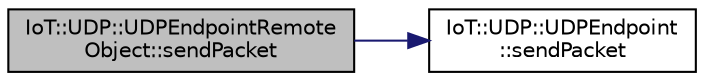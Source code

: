 digraph "IoT::UDP::UDPEndpointRemoteObject::sendPacket"
{
 // LATEX_PDF_SIZE
  edge [fontname="Helvetica",fontsize="10",labelfontname="Helvetica",labelfontsize="10"];
  node [fontname="Helvetica",fontsize="10",shape=record];
  rankdir="LR";
  Node1 [label="IoT::UDP::UDPEndpointRemote\lObject::sendPacket",height=0.2,width=0.4,color="black", fillcolor="grey75", style="filled", fontcolor="black",tooltip="Returns the TypeId of the class."];
  Node1 -> Node2 [color="midnightblue",fontsize="10",style="solid",fontname="Helvetica"];
  Node2 [label="IoT::UDP::UDPEndpoint\l::sendPacket",height=0.2,width=0.4,color="black", fillcolor="white", style="filled",URL="$classIoT_1_1UDP_1_1UDPEndpoint.html#ac194680686e4fb25fa1abeb593877ce6",tooltip="Returns the socket address of this endpoint."];
}
